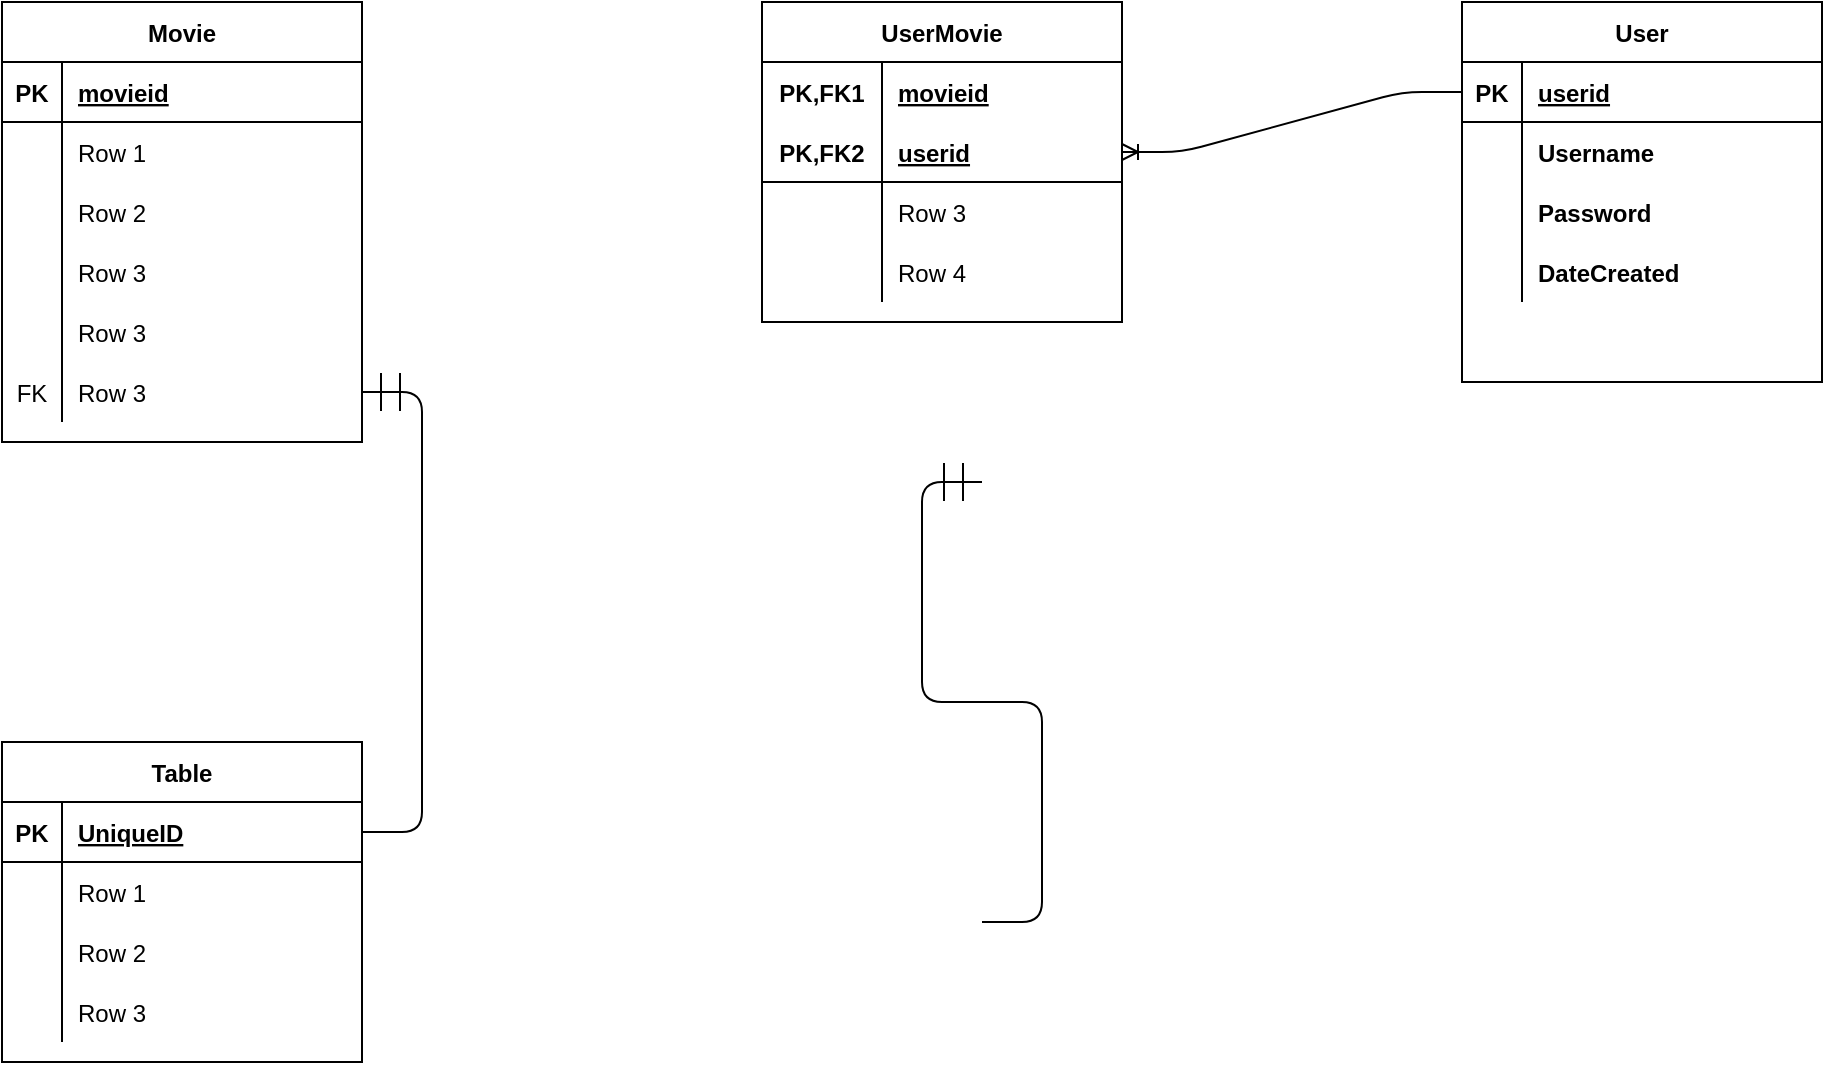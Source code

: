 <mxfile version="14.0.0" type="github">
  <diagram id="R2lEEEUBdFMjLlhIrx00" name="Page-1">
    <mxGraphModel dx="1422" dy="761" grid="1" gridSize="10" guides="1" tooltips="1" connect="1" arrows="1" fold="1" page="1" pageScale="1" pageWidth="1100" pageHeight="850" math="0" shadow="0" extFonts="Permanent Marker^https://fonts.googleapis.com/css?family=Permanent+Marker">
      <root>
        <mxCell id="0" />
        <mxCell id="1" parent="0" />
        <mxCell id="WTn2_7kbj4TnZLWo-PTT-1" value="Movie" style="shape=table;startSize=30;container=1;collapsible=1;childLayout=tableLayout;fixedRows=1;rowLines=0;fontStyle=1;align=center;resizeLast=1;" vertex="1" parent="1">
          <mxGeometry x="70" y="170" width="180" height="220" as="geometry" />
        </mxCell>
        <mxCell id="WTn2_7kbj4TnZLWo-PTT-2" value="" style="shape=partialRectangle;collapsible=0;dropTarget=0;pointerEvents=0;fillColor=none;top=0;left=0;bottom=1;right=0;points=[[0,0.5],[1,0.5]];portConstraint=eastwest;" vertex="1" parent="WTn2_7kbj4TnZLWo-PTT-1">
          <mxGeometry y="30" width="180" height="30" as="geometry" />
        </mxCell>
        <mxCell id="WTn2_7kbj4TnZLWo-PTT-3" value="PK" style="shape=partialRectangle;connectable=0;fillColor=none;top=0;left=0;bottom=0;right=0;fontStyle=1;overflow=hidden;" vertex="1" parent="WTn2_7kbj4TnZLWo-PTT-2">
          <mxGeometry width="30" height="30" as="geometry" />
        </mxCell>
        <mxCell id="WTn2_7kbj4TnZLWo-PTT-4" value="movieid" style="shape=partialRectangle;connectable=0;fillColor=none;top=0;left=0;bottom=0;right=0;align=left;spacingLeft=6;fontStyle=5;overflow=hidden;" vertex="1" parent="WTn2_7kbj4TnZLWo-PTT-2">
          <mxGeometry x="30" width="150" height="30" as="geometry" />
        </mxCell>
        <mxCell id="WTn2_7kbj4TnZLWo-PTT-5" value="" style="shape=partialRectangle;collapsible=0;dropTarget=0;pointerEvents=0;fillColor=none;top=0;left=0;bottom=0;right=0;points=[[0,0.5],[1,0.5]];portConstraint=eastwest;" vertex="1" parent="WTn2_7kbj4TnZLWo-PTT-1">
          <mxGeometry y="60" width="180" height="30" as="geometry" />
        </mxCell>
        <mxCell id="WTn2_7kbj4TnZLWo-PTT-6" value="" style="shape=partialRectangle;connectable=0;fillColor=none;top=0;left=0;bottom=0;right=0;editable=1;overflow=hidden;" vertex="1" parent="WTn2_7kbj4TnZLWo-PTT-5">
          <mxGeometry width="30" height="30" as="geometry" />
        </mxCell>
        <mxCell id="WTn2_7kbj4TnZLWo-PTT-7" value="Row 1" style="shape=partialRectangle;connectable=0;fillColor=none;top=0;left=0;bottom=0;right=0;align=left;spacingLeft=6;overflow=hidden;" vertex="1" parent="WTn2_7kbj4TnZLWo-PTT-5">
          <mxGeometry x="30" width="150" height="30" as="geometry" />
        </mxCell>
        <mxCell id="WTn2_7kbj4TnZLWo-PTT-8" value="" style="shape=partialRectangle;collapsible=0;dropTarget=0;pointerEvents=0;fillColor=none;top=0;left=0;bottom=0;right=0;points=[[0,0.5],[1,0.5]];portConstraint=eastwest;" vertex="1" parent="WTn2_7kbj4TnZLWo-PTT-1">
          <mxGeometry y="90" width="180" height="30" as="geometry" />
        </mxCell>
        <mxCell id="WTn2_7kbj4TnZLWo-PTT-9" value="" style="shape=partialRectangle;connectable=0;fillColor=none;top=0;left=0;bottom=0;right=0;editable=1;overflow=hidden;" vertex="1" parent="WTn2_7kbj4TnZLWo-PTT-8">
          <mxGeometry width="30" height="30" as="geometry" />
        </mxCell>
        <mxCell id="WTn2_7kbj4TnZLWo-PTT-10" value="Row 2" style="shape=partialRectangle;connectable=0;fillColor=none;top=0;left=0;bottom=0;right=0;align=left;spacingLeft=6;overflow=hidden;" vertex="1" parent="WTn2_7kbj4TnZLWo-PTT-8">
          <mxGeometry x="30" width="150" height="30" as="geometry" />
        </mxCell>
        <mxCell id="WTn2_7kbj4TnZLWo-PTT-11" value="" style="shape=partialRectangle;collapsible=0;dropTarget=0;pointerEvents=0;fillColor=none;top=0;left=0;bottom=0;right=0;points=[[0,0.5],[1,0.5]];portConstraint=eastwest;" vertex="1" parent="WTn2_7kbj4TnZLWo-PTT-1">
          <mxGeometry y="120" width="180" height="30" as="geometry" />
        </mxCell>
        <mxCell id="WTn2_7kbj4TnZLWo-PTT-12" value="" style="shape=partialRectangle;connectable=0;fillColor=none;top=0;left=0;bottom=0;right=0;editable=1;overflow=hidden;" vertex="1" parent="WTn2_7kbj4TnZLWo-PTT-11">
          <mxGeometry width="30" height="30" as="geometry" />
        </mxCell>
        <mxCell id="WTn2_7kbj4TnZLWo-PTT-13" value="Row 3" style="shape=partialRectangle;connectable=0;fillColor=none;top=0;left=0;bottom=0;right=0;align=left;spacingLeft=6;overflow=hidden;" vertex="1" parent="WTn2_7kbj4TnZLWo-PTT-11">
          <mxGeometry x="30" width="150" height="30" as="geometry" />
        </mxCell>
        <mxCell id="WTn2_7kbj4TnZLWo-PTT-56" value="" style="shape=partialRectangle;collapsible=0;dropTarget=0;pointerEvents=0;fillColor=none;top=0;left=0;bottom=0;right=0;points=[[0,0.5],[1,0.5]];portConstraint=eastwest;" vertex="1" parent="WTn2_7kbj4TnZLWo-PTT-1">
          <mxGeometry y="150" width="180" height="30" as="geometry" />
        </mxCell>
        <mxCell id="WTn2_7kbj4TnZLWo-PTT-57" value="" style="shape=partialRectangle;connectable=0;fillColor=none;top=0;left=0;bottom=0;right=0;editable=1;overflow=hidden;" vertex="1" parent="WTn2_7kbj4TnZLWo-PTT-56">
          <mxGeometry width="30" height="30" as="geometry" />
        </mxCell>
        <mxCell id="WTn2_7kbj4TnZLWo-PTT-58" value="Row 3" style="shape=partialRectangle;connectable=0;fillColor=none;top=0;left=0;bottom=0;right=0;align=left;spacingLeft=6;overflow=hidden;" vertex="1" parent="WTn2_7kbj4TnZLWo-PTT-56">
          <mxGeometry x="30" width="150" height="30" as="geometry" />
        </mxCell>
        <mxCell id="WTn2_7kbj4TnZLWo-PTT-60" value="" style="shape=partialRectangle;collapsible=0;dropTarget=0;pointerEvents=0;fillColor=none;top=0;left=0;bottom=0;right=0;points=[[0,0.5],[1,0.5]];portConstraint=eastwest;" vertex="1" parent="WTn2_7kbj4TnZLWo-PTT-1">
          <mxGeometry y="180" width="180" height="30" as="geometry" />
        </mxCell>
        <mxCell id="WTn2_7kbj4TnZLWo-PTT-61" value="FK" style="shape=partialRectangle;connectable=0;fillColor=none;top=0;left=0;bottom=0;right=0;editable=1;overflow=hidden;" vertex="1" parent="WTn2_7kbj4TnZLWo-PTT-60">
          <mxGeometry width="30" height="30" as="geometry" />
        </mxCell>
        <mxCell id="WTn2_7kbj4TnZLWo-PTT-62" value="Row 3" style="shape=partialRectangle;connectable=0;fillColor=none;top=0;left=0;bottom=0;right=0;align=left;spacingLeft=6;overflow=hidden;" vertex="1" parent="WTn2_7kbj4TnZLWo-PTT-60">
          <mxGeometry x="30" width="150" height="30" as="geometry" />
        </mxCell>
        <mxCell id="WTn2_7kbj4TnZLWo-PTT-27" value="User" style="shape=table;startSize=30;container=1;collapsible=1;childLayout=tableLayout;fixedRows=1;rowLines=0;fontStyle=1;align=center;resizeLast=1;" vertex="1" parent="1">
          <mxGeometry x="800" y="170" width="180" height="190" as="geometry" />
        </mxCell>
        <mxCell id="WTn2_7kbj4TnZLWo-PTT-28" value="" style="shape=partialRectangle;collapsible=0;dropTarget=0;pointerEvents=0;fillColor=none;top=0;left=0;bottom=1;right=0;points=[[0,0.5],[1,0.5]];portConstraint=eastwest;" vertex="1" parent="WTn2_7kbj4TnZLWo-PTT-27">
          <mxGeometry y="30" width="180" height="30" as="geometry" />
        </mxCell>
        <mxCell id="WTn2_7kbj4TnZLWo-PTT-29" value="PK" style="shape=partialRectangle;connectable=0;fillColor=none;top=0;left=0;bottom=0;right=0;fontStyle=1;overflow=hidden;" vertex="1" parent="WTn2_7kbj4TnZLWo-PTT-28">
          <mxGeometry width="30" height="30" as="geometry" />
        </mxCell>
        <mxCell id="WTn2_7kbj4TnZLWo-PTT-30" value="userid" style="shape=partialRectangle;connectable=0;fillColor=none;top=0;left=0;bottom=0;right=0;align=left;spacingLeft=6;fontStyle=5;overflow=hidden;" vertex="1" parent="WTn2_7kbj4TnZLWo-PTT-28">
          <mxGeometry x="30" width="150" height="30" as="geometry" />
        </mxCell>
        <mxCell id="WTn2_7kbj4TnZLWo-PTT-31" value="" style="shape=partialRectangle;collapsible=0;dropTarget=0;pointerEvents=0;fillColor=none;top=0;left=0;bottom=0;right=0;points=[[0,0.5],[1,0.5]];portConstraint=eastwest;" vertex="1" parent="WTn2_7kbj4TnZLWo-PTT-27">
          <mxGeometry y="60" width="180" height="30" as="geometry" />
        </mxCell>
        <mxCell id="WTn2_7kbj4TnZLWo-PTT-32" value="" style="shape=partialRectangle;connectable=0;fillColor=none;top=0;left=0;bottom=0;right=0;editable=1;overflow=hidden;" vertex="1" parent="WTn2_7kbj4TnZLWo-PTT-31">
          <mxGeometry width="30" height="30" as="geometry" />
        </mxCell>
        <mxCell id="WTn2_7kbj4TnZLWo-PTT-33" value="Username" style="shape=partialRectangle;connectable=0;fillColor=none;top=0;left=0;bottom=0;right=0;align=left;spacingLeft=6;overflow=hidden;fontStyle=1" vertex="1" parent="WTn2_7kbj4TnZLWo-PTT-31">
          <mxGeometry x="30" width="150" height="30" as="geometry" />
        </mxCell>
        <mxCell id="WTn2_7kbj4TnZLWo-PTT-34" value="" style="shape=partialRectangle;collapsible=0;dropTarget=0;pointerEvents=0;fillColor=none;top=0;left=0;bottom=0;right=0;points=[[0,0.5],[1,0.5]];portConstraint=eastwest;" vertex="1" parent="WTn2_7kbj4TnZLWo-PTT-27">
          <mxGeometry y="90" width="180" height="30" as="geometry" />
        </mxCell>
        <mxCell id="WTn2_7kbj4TnZLWo-PTT-35" value="" style="shape=partialRectangle;connectable=0;fillColor=none;top=0;left=0;bottom=0;right=0;editable=1;overflow=hidden;" vertex="1" parent="WTn2_7kbj4TnZLWo-PTT-34">
          <mxGeometry width="30" height="30" as="geometry" />
        </mxCell>
        <mxCell id="WTn2_7kbj4TnZLWo-PTT-36" value="Password" style="shape=partialRectangle;connectable=0;fillColor=none;top=0;left=0;bottom=0;right=0;align=left;spacingLeft=6;overflow=hidden;fontStyle=1" vertex="1" parent="WTn2_7kbj4TnZLWo-PTT-34">
          <mxGeometry x="30" width="150" height="30" as="geometry" />
        </mxCell>
        <mxCell id="WTn2_7kbj4TnZLWo-PTT-37" value="" style="shape=partialRectangle;collapsible=0;dropTarget=0;pointerEvents=0;fillColor=none;top=0;left=0;bottom=0;right=0;points=[[0,0.5],[1,0.5]];portConstraint=eastwest;" vertex="1" parent="WTn2_7kbj4TnZLWo-PTT-27">
          <mxGeometry y="120" width="180" height="30" as="geometry" />
        </mxCell>
        <mxCell id="WTn2_7kbj4TnZLWo-PTT-38" value="" style="shape=partialRectangle;connectable=0;fillColor=none;top=0;left=0;bottom=0;right=0;editable=1;overflow=hidden;" vertex="1" parent="WTn2_7kbj4TnZLWo-PTT-37">
          <mxGeometry width="30" height="30" as="geometry" />
        </mxCell>
        <mxCell id="WTn2_7kbj4TnZLWo-PTT-39" value="DateCreated" style="shape=partialRectangle;connectable=0;fillColor=none;top=0;left=0;bottom=0;right=0;align=left;spacingLeft=6;overflow=hidden;fontStyle=1" vertex="1" parent="WTn2_7kbj4TnZLWo-PTT-37">
          <mxGeometry x="30" width="150" height="30" as="geometry" />
        </mxCell>
        <mxCell id="WTn2_7kbj4TnZLWo-PTT-40" value="Table" style="shape=table;startSize=30;container=1;collapsible=1;childLayout=tableLayout;fixedRows=1;rowLines=0;fontStyle=1;align=center;resizeLast=1;" vertex="1" parent="1">
          <mxGeometry x="70" y="540" width="180" height="160" as="geometry" />
        </mxCell>
        <mxCell id="WTn2_7kbj4TnZLWo-PTT-41" value="" style="shape=partialRectangle;collapsible=0;dropTarget=0;pointerEvents=0;fillColor=none;top=0;left=0;bottom=1;right=0;points=[[0,0.5],[1,0.5]];portConstraint=eastwest;" vertex="1" parent="WTn2_7kbj4TnZLWo-PTT-40">
          <mxGeometry y="30" width="180" height="30" as="geometry" />
        </mxCell>
        <mxCell id="WTn2_7kbj4TnZLWo-PTT-42" value="PK" style="shape=partialRectangle;connectable=0;fillColor=none;top=0;left=0;bottom=0;right=0;fontStyle=1;overflow=hidden;" vertex="1" parent="WTn2_7kbj4TnZLWo-PTT-41">
          <mxGeometry width="30" height="30" as="geometry" />
        </mxCell>
        <mxCell id="WTn2_7kbj4TnZLWo-PTT-43" value="UniqueID" style="shape=partialRectangle;connectable=0;fillColor=none;top=0;left=0;bottom=0;right=0;align=left;spacingLeft=6;fontStyle=5;overflow=hidden;" vertex="1" parent="WTn2_7kbj4TnZLWo-PTT-41">
          <mxGeometry x="30" width="150" height="30" as="geometry" />
        </mxCell>
        <mxCell id="WTn2_7kbj4TnZLWo-PTT-44" value="" style="shape=partialRectangle;collapsible=0;dropTarget=0;pointerEvents=0;fillColor=none;top=0;left=0;bottom=0;right=0;points=[[0,0.5],[1,0.5]];portConstraint=eastwest;" vertex="1" parent="WTn2_7kbj4TnZLWo-PTT-40">
          <mxGeometry y="60" width="180" height="30" as="geometry" />
        </mxCell>
        <mxCell id="WTn2_7kbj4TnZLWo-PTT-45" value="" style="shape=partialRectangle;connectable=0;fillColor=none;top=0;left=0;bottom=0;right=0;editable=1;overflow=hidden;" vertex="1" parent="WTn2_7kbj4TnZLWo-PTT-44">
          <mxGeometry width="30" height="30" as="geometry" />
        </mxCell>
        <mxCell id="WTn2_7kbj4TnZLWo-PTT-46" value="Row 1" style="shape=partialRectangle;connectable=0;fillColor=none;top=0;left=0;bottom=0;right=0;align=left;spacingLeft=6;overflow=hidden;" vertex="1" parent="WTn2_7kbj4TnZLWo-PTT-44">
          <mxGeometry x="30" width="150" height="30" as="geometry" />
        </mxCell>
        <mxCell id="WTn2_7kbj4TnZLWo-PTT-47" value="" style="shape=partialRectangle;collapsible=0;dropTarget=0;pointerEvents=0;fillColor=none;top=0;left=0;bottom=0;right=0;points=[[0,0.5],[1,0.5]];portConstraint=eastwest;" vertex="1" parent="WTn2_7kbj4TnZLWo-PTT-40">
          <mxGeometry y="90" width="180" height="30" as="geometry" />
        </mxCell>
        <mxCell id="WTn2_7kbj4TnZLWo-PTT-48" value="" style="shape=partialRectangle;connectable=0;fillColor=none;top=0;left=0;bottom=0;right=0;editable=1;overflow=hidden;" vertex="1" parent="WTn2_7kbj4TnZLWo-PTT-47">
          <mxGeometry width="30" height="30" as="geometry" />
        </mxCell>
        <mxCell id="WTn2_7kbj4TnZLWo-PTT-49" value="Row 2" style="shape=partialRectangle;connectable=0;fillColor=none;top=0;left=0;bottom=0;right=0;align=left;spacingLeft=6;overflow=hidden;" vertex="1" parent="WTn2_7kbj4TnZLWo-PTT-47">
          <mxGeometry x="30" width="150" height="30" as="geometry" />
        </mxCell>
        <mxCell id="WTn2_7kbj4TnZLWo-PTT-50" value="" style="shape=partialRectangle;collapsible=0;dropTarget=0;pointerEvents=0;fillColor=none;top=0;left=0;bottom=0;right=0;points=[[0,0.5],[1,0.5]];portConstraint=eastwest;" vertex="1" parent="WTn2_7kbj4TnZLWo-PTT-40">
          <mxGeometry y="120" width="180" height="30" as="geometry" />
        </mxCell>
        <mxCell id="WTn2_7kbj4TnZLWo-PTT-51" value="" style="shape=partialRectangle;connectable=0;fillColor=none;top=0;left=0;bottom=0;right=0;editable=1;overflow=hidden;" vertex="1" parent="WTn2_7kbj4TnZLWo-PTT-50">
          <mxGeometry width="30" height="30" as="geometry" />
        </mxCell>
        <mxCell id="WTn2_7kbj4TnZLWo-PTT-52" value="Row 3" style="shape=partialRectangle;connectable=0;fillColor=none;top=0;left=0;bottom=0;right=0;align=left;spacingLeft=6;overflow=hidden;" vertex="1" parent="WTn2_7kbj4TnZLWo-PTT-50">
          <mxGeometry x="30" width="150" height="30" as="geometry" />
        </mxCell>
        <mxCell id="WTn2_7kbj4TnZLWo-PTT-66" value="UserMovie" style="shape=table;startSize=30;container=1;collapsible=1;childLayout=tableLayout;fixedRows=1;rowLines=0;fontStyle=1;align=center;resizeLast=1;" vertex="1" parent="1">
          <mxGeometry x="450" y="170" width="180" height="160" as="geometry" />
        </mxCell>
        <mxCell id="WTn2_7kbj4TnZLWo-PTT-67" value="" style="shape=partialRectangle;collapsible=0;dropTarget=0;pointerEvents=0;fillColor=none;top=0;left=0;bottom=0;right=0;points=[[0,0.5],[1,0.5]];portConstraint=eastwest;" vertex="1" parent="WTn2_7kbj4TnZLWo-PTT-66">
          <mxGeometry y="30" width="180" height="30" as="geometry" />
        </mxCell>
        <mxCell id="WTn2_7kbj4TnZLWo-PTT-68" value="PK,FK1" style="shape=partialRectangle;connectable=0;fillColor=none;top=0;left=0;bottom=0;right=0;fontStyle=1;overflow=hidden;" vertex="1" parent="WTn2_7kbj4TnZLWo-PTT-67">
          <mxGeometry width="60" height="30" as="geometry" />
        </mxCell>
        <mxCell id="WTn2_7kbj4TnZLWo-PTT-69" value="movieid" style="shape=partialRectangle;connectable=0;fillColor=none;top=0;left=0;bottom=0;right=0;align=left;spacingLeft=6;fontStyle=5;overflow=hidden;" vertex="1" parent="WTn2_7kbj4TnZLWo-PTT-67">
          <mxGeometry x="60" width="120" height="30" as="geometry" />
        </mxCell>
        <mxCell id="WTn2_7kbj4TnZLWo-PTT-70" value="" style="shape=partialRectangle;collapsible=0;dropTarget=0;pointerEvents=0;fillColor=none;top=0;left=0;bottom=1;right=0;points=[[0,0.5],[1,0.5]];portConstraint=eastwest;" vertex="1" parent="WTn2_7kbj4TnZLWo-PTT-66">
          <mxGeometry y="60" width="180" height="30" as="geometry" />
        </mxCell>
        <mxCell id="WTn2_7kbj4TnZLWo-PTT-71" value="PK,FK2" style="shape=partialRectangle;connectable=0;fillColor=none;top=0;left=0;bottom=0;right=0;fontStyle=1;overflow=hidden;" vertex="1" parent="WTn2_7kbj4TnZLWo-PTT-70">
          <mxGeometry width="60" height="30" as="geometry" />
        </mxCell>
        <mxCell id="WTn2_7kbj4TnZLWo-PTT-72" value="userid" style="shape=partialRectangle;connectable=0;fillColor=none;top=0;left=0;bottom=0;right=0;align=left;spacingLeft=6;fontStyle=5;overflow=hidden;" vertex="1" parent="WTn2_7kbj4TnZLWo-PTT-70">
          <mxGeometry x="60" width="120" height="30" as="geometry" />
        </mxCell>
        <mxCell id="WTn2_7kbj4TnZLWo-PTT-73" value="" style="shape=partialRectangle;collapsible=0;dropTarget=0;pointerEvents=0;fillColor=none;top=0;left=0;bottom=0;right=0;points=[[0,0.5],[1,0.5]];portConstraint=eastwest;" vertex="1" parent="WTn2_7kbj4TnZLWo-PTT-66">
          <mxGeometry y="90" width="180" height="30" as="geometry" />
        </mxCell>
        <mxCell id="WTn2_7kbj4TnZLWo-PTT-74" value="" style="shape=partialRectangle;connectable=0;fillColor=none;top=0;left=0;bottom=0;right=0;editable=1;overflow=hidden;" vertex="1" parent="WTn2_7kbj4TnZLWo-PTT-73">
          <mxGeometry width="60" height="30" as="geometry" />
        </mxCell>
        <mxCell id="WTn2_7kbj4TnZLWo-PTT-75" value="Row 3" style="shape=partialRectangle;connectable=0;fillColor=none;top=0;left=0;bottom=0;right=0;align=left;spacingLeft=6;overflow=hidden;" vertex="1" parent="WTn2_7kbj4TnZLWo-PTT-73">
          <mxGeometry x="60" width="120" height="30" as="geometry" />
        </mxCell>
        <mxCell id="WTn2_7kbj4TnZLWo-PTT-76" value="" style="shape=partialRectangle;collapsible=0;dropTarget=0;pointerEvents=0;fillColor=none;top=0;left=0;bottom=0;right=0;points=[[0,0.5],[1,0.5]];portConstraint=eastwest;" vertex="1" parent="WTn2_7kbj4TnZLWo-PTT-66">
          <mxGeometry y="120" width="180" height="30" as="geometry" />
        </mxCell>
        <mxCell id="WTn2_7kbj4TnZLWo-PTT-77" value="" style="shape=partialRectangle;connectable=0;fillColor=none;top=0;left=0;bottom=0;right=0;editable=1;overflow=hidden;" vertex="1" parent="WTn2_7kbj4TnZLWo-PTT-76">
          <mxGeometry width="60" height="30" as="geometry" />
        </mxCell>
        <mxCell id="WTn2_7kbj4TnZLWo-PTT-78" value="Row 4" style="shape=partialRectangle;connectable=0;fillColor=none;top=0;left=0;bottom=0;right=0;align=left;spacingLeft=6;overflow=hidden;" vertex="1" parent="WTn2_7kbj4TnZLWo-PTT-76">
          <mxGeometry x="60" width="120" height="30" as="geometry" />
        </mxCell>
        <mxCell id="WTn2_7kbj4TnZLWo-PTT-79" value="" style="edgeStyle=entityRelationEdgeStyle;fontSize=12;html=1;endArrow=ERmandOne;endSize=17;exitX=1;exitY=0.5;exitDx=0;exitDy=0;entryX=1;entryY=0.5;entryDx=0;entryDy=0;" edge="1" parent="1" source="WTn2_7kbj4TnZLWo-PTT-41" target="WTn2_7kbj4TnZLWo-PTT-60">
          <mxGeometry width="100" height="100" relative="1" as="geometry">
            <mxPoint x="660" y="600" as="sourcePoint" />
            <mxPoint x="760" y="500" as="targetPoint" />
          </mxGeometry>
        </mxCell>
        <mxCell id="WTn2_7kbj4TnZLWo-PTT-80" value="" style="edgeStyle=entityRelationEdgeStyle;fontSize=12;html=1;endArrow=ERmandOne;endSize=17;exitX=1;exitY=0.5;exitDx=0;exitDy=0;entryX=1;entryY=0.5;entryDx=0;entryDy=0;" edge="1" parent="1">
          <mxGeometry width="100" height="100" relative="1" as="geometry">
            <mxPoint x="560" y="630" as="sourcePoint" />
            <mxPoint x="560" y="410" as="targetPoint" />
          </mxGeometry>
        </mxCell>
        <mxCell id="WTn2_7kbj4TnZLWo-PTT-81" value="" style="edgeStyle=entityRelationEdgeStyle;fontSize=12;html=1;endArrow=ERoneToMany;exitX=0;exitY=0.5;exitDx=0;exitDy=0;entryX=1;entryY=0.5;entryDx=0;entryDy=0;" edge="1" parent="1" source="WTn2_7kbj4TnZLWo-PTT-28" target="WTn2_7kbj4TnZLWo-PTT-70">
          <mxGeometry width="100" height="100" relative="1" as="geometry">
            <mxPoint x="770" y="540" as="sourcePoint" />
            <mxPoint x="870" y="440" as="targetPoint" />
          </mxGeometry>
        </mxCell>
      </root>
    </mxGraphModel>
  </diagram>
</mxfile>
